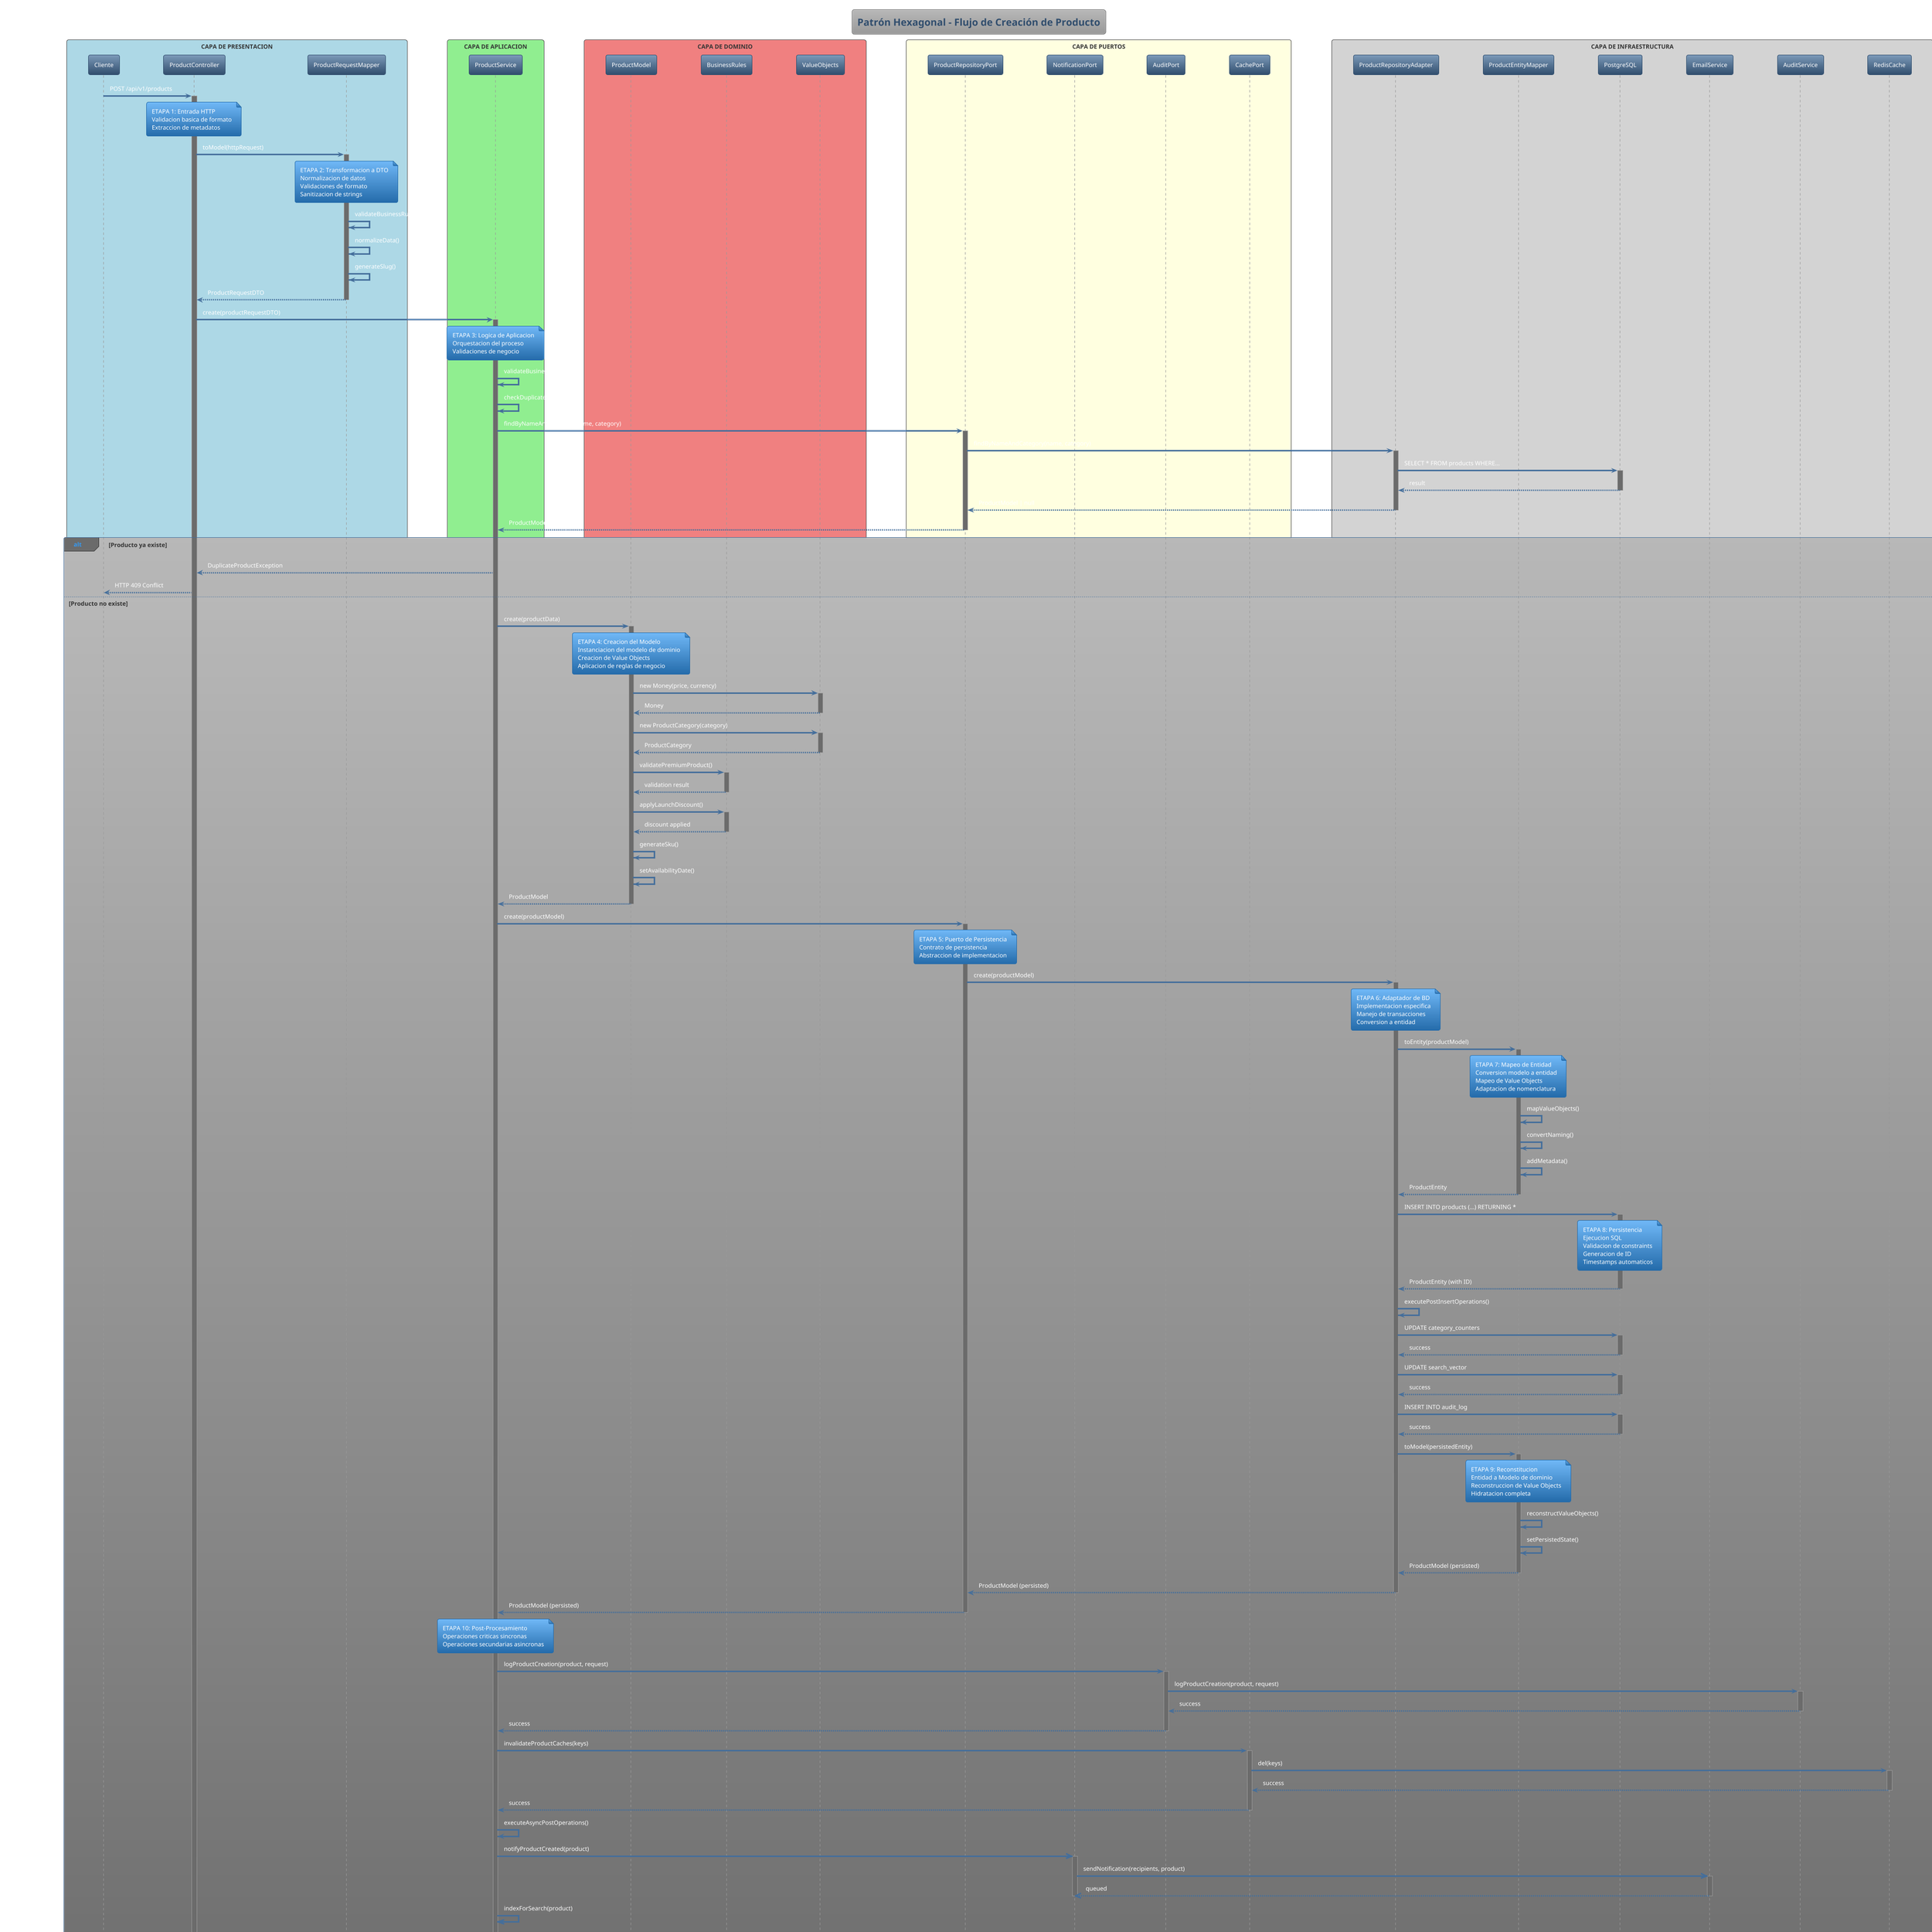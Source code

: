 @startuml Patron_Hexagonal_Flujo_Producto
!theme spacelab
title Patrón Hexagonal - Flujo de Creación de Producto

' Definición de participantes organizados por capas
box "CAPA DE PRESENTACION" #LightBlue
    participant "Cliente" as Client
    participant "ProductController" as Controller
    participant "ProductRequestMapper" as RequestMapper
end box

box "CAPA DE APLICACION" #LightGreen
    participant "ProductService" as Service
end box

box "CAPA DE DOMINIO" #LightCoral
    participant "ProductModel" as Model
    participant "BusinessRules" as BusinessRules
    participant "ValueObjects" as ValueObjects
end box

box "CAPA DE PUERTOS" #LightYellow
    participant "ProductRepositoryPort" as RepoPort
    participant "NotificationPort" as NotificationPort
    participant "AuditPort" as AuditPort
    participant "CachePort" as CachePort
end box

box "CAPA DE INFRAESTRUCTURA" #LightGray
    participant "ProductRepositoryAdapter" as RepoAdapter
    participant "ProductEntityMapper" as EntityMapper
    participant "PostgreSQL" as Database
    participant "EmailService" as EmailService
    participant "AuditService" as AuditService
    participant "RedisCache" as RedisCache
end box

' FLUJO PRINCIPAL DE CREACION
Client -> Controller : POST /api/v1/products
activate Controller

note over Controller : ETAPA 1: Entrada HTTP\nValidacion basica de formato\nExtraccion de metadatos

Controller -> RequestMapper : toModel(httpRequest)
activate RequestMapper

note over RequestMapper : ETAPA 2: Transformacion a DTO\nNormalizacion de datos\nValidaciones de formato\nSanitizacion de strings

RequestMapper -> RequestMapper : validateBusinessRules()
RequestMapper -> RequestMapper : normalizeData()
RequestMapper -> RequestMapper : generateSlug()

RequestMapper --> Controller : ProductRequestDTO
deactivate RequestMapper

Controller -> Service : create(productRequestDTO)
activate Service

note over Service : ETAPA 3: Logica de Aplicacion\nOrquestacion del proceso\nValidaciones de negocio

' VALIDACIONES DE NEGOCIO
Service -> Service : validateBusinessRules()
Service -> Service : checkDuplicates()

Service -> RepoPort : findByNameAndCategory(name, category)
activate RepoPort
RepoPort -> RepoAdapter : findByNameAndCategory(name, category)
activate RepoAdapter
RepoAdapter -> Database : SELECT * FROM products WHERE...
activate Database
Database --> RepoAdapter : result
deactivate Database
RepoAdapter --> RepoPort : ProductModel | null
deactivate RepoAdapter
RepoPort --> Service : ProductModel | null
deactivate RepoPort

alt Producto ya existe
    Service --> Controller : DuplicateProductException
    Controller --> Client : HTTP 409 Conflict
else Producto no existe
    ' CREACION DEL MODELO DE DOMINIO
    Service -> Model : create(productData)
    activate Model

    note over Model : ETAPA 4: Creacion del Modelo\nInstanciacion del modelo de dominio\nCreacion de Value Objects\nAplicacion de reglas de negocio

    Model -> ValueObjects : new Money(price, currency)
    activate ValueObjects
    ValueObjects --> Model : Money
    deactivate ValueObjects

    Model -> ValueObjects : new ProductCategory(category)
    activate ValueObjects
    ValueObjects --> Model : ProductCategory
    deactivate ValueObjects

    Model -> BusinessRules : validatePremiumProduct()
    activate BusinessRules
    BusinessRules --> Model : validation result
    deactivate BusinessRules

    Model -> BusinessRules : applyLaunchDiscount()
    activate BusinessRules
    BusinessRules --> Model : discount applied
    deactivate BusinessRules

    Model -> Model : generateSku()
    Model -> Model : setAvailabilityDate()

    Model --> Service : ProductModel
    deactivate Model

    ' PERSISTENCIA
    Service -> RepoPort : create(productModel)
    activate RepoPort

    note over RepoPort : ETAPA 5: Puerto de Persistencia\nContrato de persistencia\nAbstraccion de implementacion

    RepoPort -> RepoAdapter : create(productModel)
    activate RepoAdapter

    note over RepoAdapter : ETAPA 6: Adaptador de BD\nImplementacion especifica\nManejo de transacciones\nConversion a entidad

    RepoAdapter -> EntityMapper : toEntity(productModel)
    activate EntityMapper

    note over EntityMapper : ETAPA 7: Mapeo de Entidad\nConversion modelo a entidad\nMapeo de Value Objects\nAdaptacion de nomenclatura

    EntityMapper -> EntityMapper : mapValueObjects()
    EntityMapper -> EntityMapper : convertNaming()
    EntityMapper -> EntityMapper : addMetadata()

    EntityMapper --> RepoAdapter : ProductEntity
    deactivate EntityMapper

    RepoAdapter -> Database : INSERT INTO products (...) RETURNING *
    activate Database

    note over Database : ETAPA 8: Persistencia\nEjecucion SQL\nValidacion de constraints\nGeneracion de ID\nTimestamps automaticos

    Database --> RepoAdapter : ProductEntity (with ID)
    deactivate Database

    ' POST-INSERCION
    RepoAdapter -> RepoAdapter : executePostInsertOperations()

    RepoAdapter -> Database : UPDATE category_counters
    activate Database
    Database --> RepoAdapter : success
    deactivate Database

    RepoAdapter -> Database : UPDATE search_vector
    activate Database
    Database --> RepoAdapter : success
    deactivate Database

    RepoAdapter -> Database : INSERT INTO audit_log
    activate Database
    Database --> RepoAdapter : success
    deactivate Database

    RepoAdapter -> EntityMapper : toModel(persistedEntity)
    activate EntityMapper

    note over EntityMapper : ETAPA 9: Reconstitucion\nEntidad a Modelo de dominio\nReconstruccion de Value Objects\nHidratacion completa

    EntityMapper -> EntityMapper : reconstructValueObjects()
    EntityMapper -> EntityMapper : setPersistedState()

    EntityMapper --> RepoAdapter : ProductModel (persisted)
    deactivate EntityMapper

    RepoAdapter --> RepoPort : ProductModel (persisted)
    deactivate RepoAdapter
    RepoPort --> Service : ProductModel (persisted)
    deactivate RepoPort

    ' OPERACIONES POST-CREACION
    note over Service : ETAPA 10: Post-Procesamiento\nOperaciones criticas sincronas\nOperaciones secundarias asincronas

    Service -> AuditPort : logProductCreation(product, request)
    activate AuditPort
    AuditPort -> AuditService : logProductCreation(product, request)
    activate AuditService
    AuditService --> AuditPort : success
    deactivate AuditService
    AuditPort --> Service : success
    deactivate AuditPort

    Service -> CachePort : invalidateProductCaches(keys)
    activate CachePort
    CachePort -> RedisCache : del(keys)
    activate RedisCache
    RedisCache --> CachePort : success
    deactivate RedisCache
    CachePort --> Service : success
    deactivate CachePort

    ' OPERACIONES ASINCRONAS
    Service -> Service : executeAsyncPostOperations()

    Service ->> NotificationPort : notifyProductCreated(product)
    activate NotificationPort
    NotificationPort ->> EmailService : sendNotification(recipients, product)
    activate EmailService
    EmailService -->> NotificationPort : queued
    deactivate EmailService
    deactivate NotificationPort

    Service ->> Service : indexForSearch(product)
    Service ->> Service : triggerWebhooks(product)
    Service ->> Service : updateInventory(product)

    note over Service : ETAPA 11: Enriquecimiento\nDatos adicionales\nMetadatos de respuesta

    Service -> Service : enrichProductData(product)
    Service --> Controller : ProductModel (enriched)
    deactivate Service
end

' TRANSFORMACION DE RESPUESTA
Controller -> Controller : buildRequestContext()
Controller -> Controller : responseMapper.toResponse(product, context)

note over Controller : ETAPA 12: Preparacion de Respuesta\nConversion a DTO de respuesta\nAplicacion de filtros de seguridad\nGeneracion de enlaces HATEOAS\nMetadatos de respuesta

Controller -> Controller : setResponseHeaders()
Controller -> Controller : logSuccessfulCreation()

Controller --> Client : HTTP 201 Created\nProductResponseDTO
deactivate Controller

' ESTRUCTURA DE LA RESPUESTA
note over Client : RESPUESTA FINAL\n{\n  "id": 1001,\n  "name": "iPhone 15 Pro",\n  "price": {"amount": 999.99, "currency": "USD"},\n  "status": "DRAFT",\n  "_links": {"self": "/api/v1/products/1001"},\n  "_metadata": {"responseId": "resp-789", "processingTime": 245}\n}

@enduml